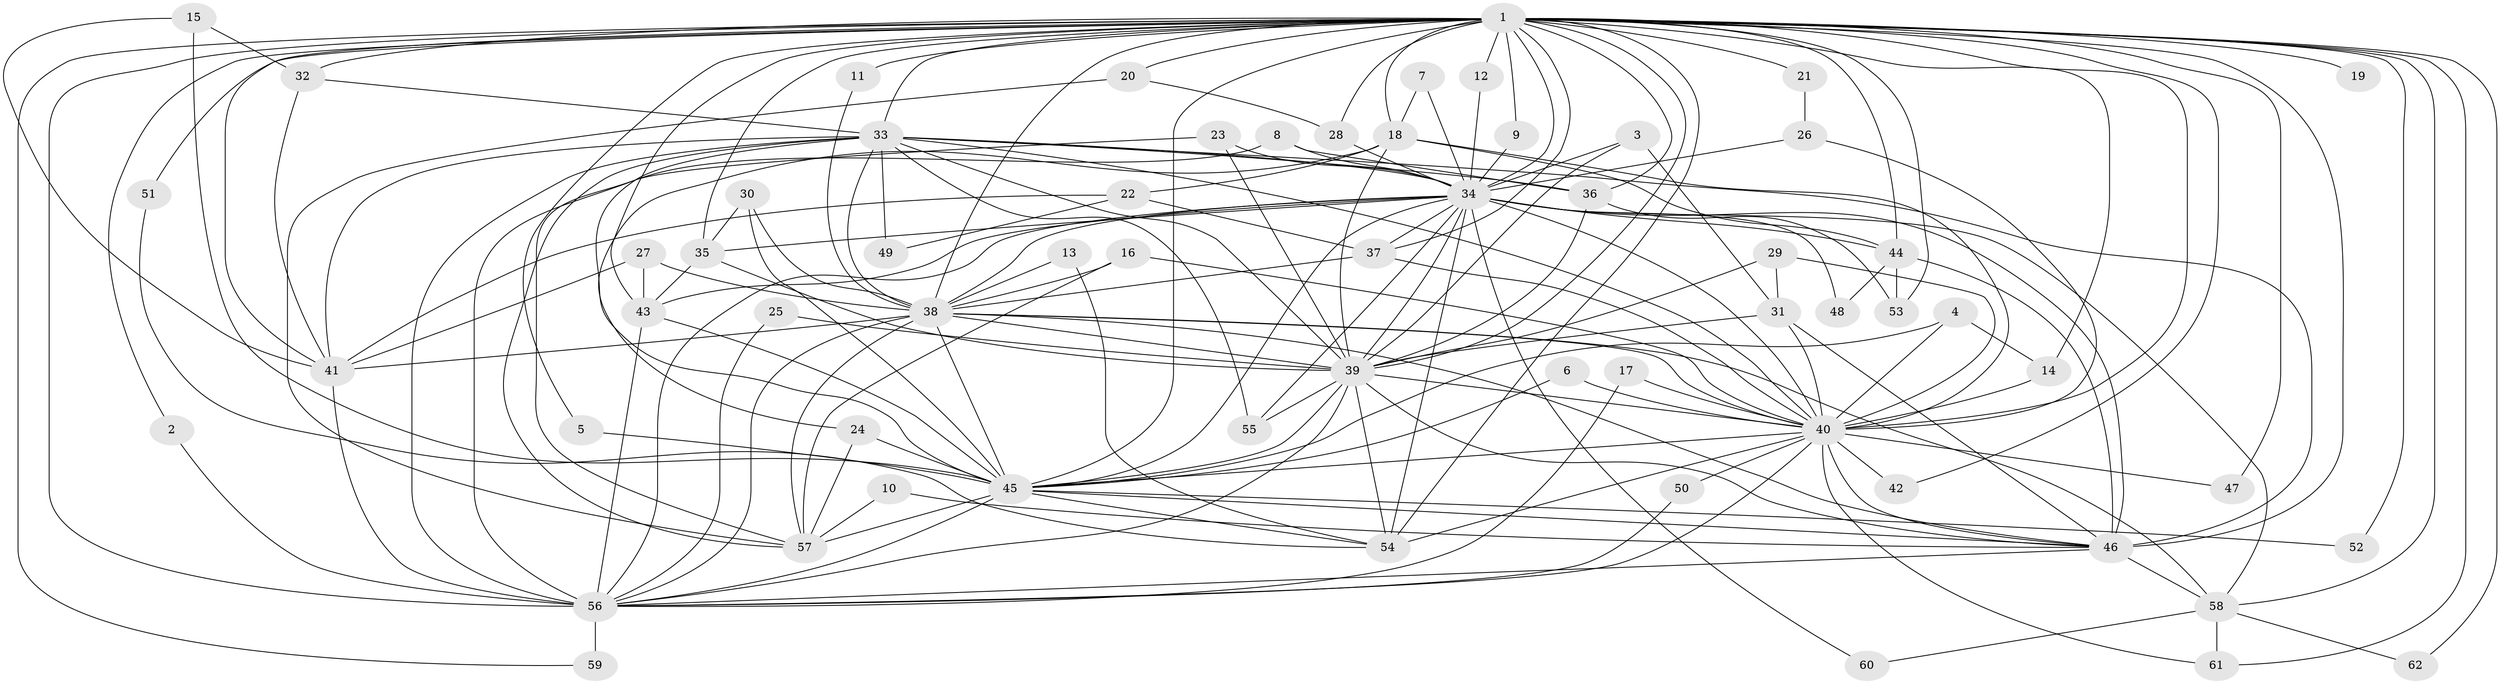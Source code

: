// original degree distribution, {34: 0.008130081300813009, 22: 0.016260162601626018, 17: 0.016260162601626018, 29: 0.008130081300813009, 28: 0.008130081300813009, 14: 0.008130081300813009, 24: 0.008130081300813009, 20: 0.008130081300813009, 2: 0.5365853658536586, 5: 0.04878048780487805, 3: 0.23577235772357724, 8: 0.024390243902439025, 4: 0.056910569105691054, 7: 0.016260162601626018}
// Generated by graph-tools (version 1.1) at 2025/25/03/09/25 03:25:38]
// undirected, 62 vertices, 176 edges
graph export_dot {
graph [start="1"]
  node [color=gray90,style=filled];
  1;
  2;
  3;
  4;
  5;
  6;
  7;
  8;
  9;
  10;
  11;
  12;
  13;
  14;
  15;
  16;
  17;
  18;
  19;
  20;
  21;
  22;
  23;
  24;
  25;
  26;
  27;
  28;
  29;
  30;
  31;
  32;
  33;
  34;
  35;
  36;
  37;
  38;
  39;
  40;
  41;
  42;
  43;
  44;
  45;
  46;
  47;
  48;
  49;
  50;
  51;
  52;
  53;
  54;
  55;
  56;
  57;
  58;
  59;
  60;
  61;
  62;
  1 -- 2 [weight=1.0];
  1 -- 5 [weight=1.0];
  1 -- 9 [weight=1.0];
  1 -- 11 [weight=2.0];
  1 -- 12 [weight=1.0];
  1 -- 14 [weight=1.0];
  1 -- 18 [weight=1.0];
  1 -- 19 [weight=1.0];
  1 -- 20 [weight=1.0];
  1 -- 21 [weight=1.0];
  1 -- 28 [weight=2.0];
  1 -- 32 [weight=1.0];
  1 -- 33 [weight=2.0];
  1 -- 34 [weight=2.0];
  1 -- 35 [weight=1.0];
  1 -- 36 [weight=1.0];
  1 -- 37 [weight=1.0];
  1 -- 38 [weight=3.0];
  1 -- 39 [weight=2.0];
  1 -- 40 [weight=3.0];
  1 -- 41 [weight=1.0];
  1 -- 42 [weight=1.0];
  1 -- 43 [weight=2.0];
  1 -- 44 [weight=2.0];
  1 -- 45 [weight=3.0];
  1 -- 46 [weight=3.0];
  1 -- 47 [weight=1.0];
  1 -- 51 [weight=1.0];
  1 -- 52 [weight=1.0];
  1 -- 53 [weight=1.0];
  1 -- 54 [weight=1.0];
  1 -- 56 [weight=2.0];
  1 -- 58 [weight=1.0];
  1 -- 59 [weight=1.0];
  1 -- 61 [weight=1.0];
  1 -- 62 [weight=1.0];
  2 -- 56 [weight=1.0];
  3 -- 31 [weight=1.0];
  3 -- 34 [weight=1.0];
  3 -- 39 [weight=1.0];
  4 -- 14 [weight=1.0];
  4 -- 40 [weight=1.0];
  4 -- 45 [weight=1.0];
  5 -- 45 [weight=1.0];
  6 -- 40 [weight=1.0];
  6 -- 45 [weight=1.0];
  7 -- 18 [weight=1.0];
  7 -- 34 [weight=1.0];
  8 -- 34 [weight=1.0];
  8 -- 36 [weight=1.0];
  8 -- 56 [weight=1.0];
  9 -- 34 [weight=1.0];
  10 -- 46 [weight=1.0];
  10 -- 57 [weight=1.0];
  11 -- 38 [weight=1.0];
  12 -- 34 [weight=1.0];
  13 -- 38 [weight=1.0];
  13 -- 54 [weight=1.0];
  14 -- 40 [weight=1.0];
  15 -- 32 [weight=1.0];
  15 -- 41 [weight=1.0];
  15 -- 45 [weight=1.0];
  16 -- 38 [weight=1.0];
  16 -- 40 [weight=1.0];
  16 -- 57 [weight=1.0];
  17 -- 40 [weight=1.0];
  17 -- 56 [weight=1.0];
  18 -- 22 [weight=1.0];
  18 -- 24 [weight=1.0];
  18 -- 39 [weight=1.0];
  18 -- 40 [weight=2.0];
  18 -- 44 [weight=1.0];
  20 -- 28 [weight=1.0];
  20 -- 57 [weight=1.0];
  21 -- 26 [weight=1.0];
  22 -- 37 [weight=1.0];
  22 -- 41 [weight=1.0];
  22 -- 49 [weight=1.0];
  23 -- 34 [weight=1.0];
  23 -- 39 [weight=1.0];
  23 -- 57 [weight=1.0];
  24 -- 45 [weight=1.0];
  24 -- 57 [weight=1.0];
  25 -- 39 [weight=1.0];
  25 -- 56 [weight=1.0];
  26 -- 34 [weight=1.0];
  26 -- 40 [weight=1.0];
  27 -- 38 [weight=1.0];
  27 -- 41 [weight=1.0];
  27 -- 43 [weight=1.0];
  28 -- 34 [weight=1.0];
  29 -- 31 [weight=1.0];
  29 -- 39 [weight=1.0];
  29 -- 40 [weight=1.0];
  30 -- 35 [weight=1.0];
  30 -- 38 [weight=1.0];
  30 -- 45 [weight=1.0];
  31 -- 39 [weight=1.0];
  31 -- 40 [weight=1.0];
  31 -- 46 [weight=1.0];
  32 -- 33 [weight=1.0];
  32 -- 41 [weight=1.0];
  33 -- 34 [weight=1.0];
  33 -- 36 [weight=1.0];
  33 -- 38 [weight=1.0];
  33 -- 39 [weight=2.0];
  33 -- 40 [weight=1.0];
  33 -- 41 [weight=1.0];
  33 -- 45 [weight=2.0];
  33 -- 46 [weight=1.0];
  33 -- 49 [weight=1.0];
  33 -- 55 [weight=1.0];
  33 -- 56 [weight=2.0];
  33 -- 57 [weight=1.0];
  34 -- 35 [weight=1.0];
  34 -- 37 [weight=1.0];
  34 -- 38 [weight=1.0];
  34 -- 39 [weight=2.0];
  34 -- 40 [weight=1.0];
  34 -- 43 [weight=2.0];
  34 -- 44 [weight=1.0];
  34 -- 45 [weight=1.0];
  34 -- 46 [weight=2.0];
  34 -- 48 [weight=1.0];
  34 -- 54 [weight=1.0];
  34 -- 55 [weight=1.0];
  34 -- 56 [weight=1.0];
  34 -- 58 [weight=1.0];
  34 -- 60 [weight=1.0];
  35 -- 39 [weight=1.0];
  35 -- 43 [weight=1.0];
  36 -- 39 [weight=1.0];
  36 -- 53 [weight=1.0];
  37 -- 38 [weight=1.0];
  37 -- 40 [weight=1.0];
  38 -- 39 [weight=1.0];
  38 -- 40 [weight=1.0];
  38 -- 41 [weight=1.0];
  38 -- 45 [weight=1.0];
  38 -- 46 [weight=1.0];
  38 -- 56 [weight=1.0];
  38 -- 57 [weight=2.0];
  38 -- 58 [weight=1.0];
  39 -- 40 [weight=1.0];
  39 -- 45 [weight=1.0];
  39 -- 46 [weight=1.0];
  39 -- 54 [weight=1.0];
  39 -- 55 [weight=1.0];
  39 -- 56 [weight=1.0];
  40 -- 42 [weight=2.0];
  40 -- 45 [weight=1.0];
  40 -- 46 [weight=1.0];
  40 -- 47 [weight=1.0];
  40 -- 50 [weight=2.0];
  40 -- 54 [weight=1.0];
  40 -- 56 [weight=1.0];
  40 -- 61 [weight=1.0];
  41 -- 56 [weight=1.0];
  43 -- 45 [weight=1.0];
  43 -- 56 [weight=2.0];
  44 -- 46 [weight=1.0];
  44 -- 48 [weight=1.0];
  44 -- 53 [weight=1.0];
  45 -- 46 [weight=1.0];
  45 -- 52 [weight=1.0];
  45 -- 54 [weight=1.0];
  45 -- 56 [weight=1.0];
  45 -- 57 [weight=2.0];
  46 -- 56 [weight=1.0];
  46 -- 58 [weight=1.0];
  50 -- 56 [weight=1.0];
  51 -- 54 [weight=1.0];
  56 -- 59 [weight=2.0];
  58 -- 60 [weight=1.0];
  58 -- 61 [weight=1.0];
  58 -- 62 [weight=1.0];
}

